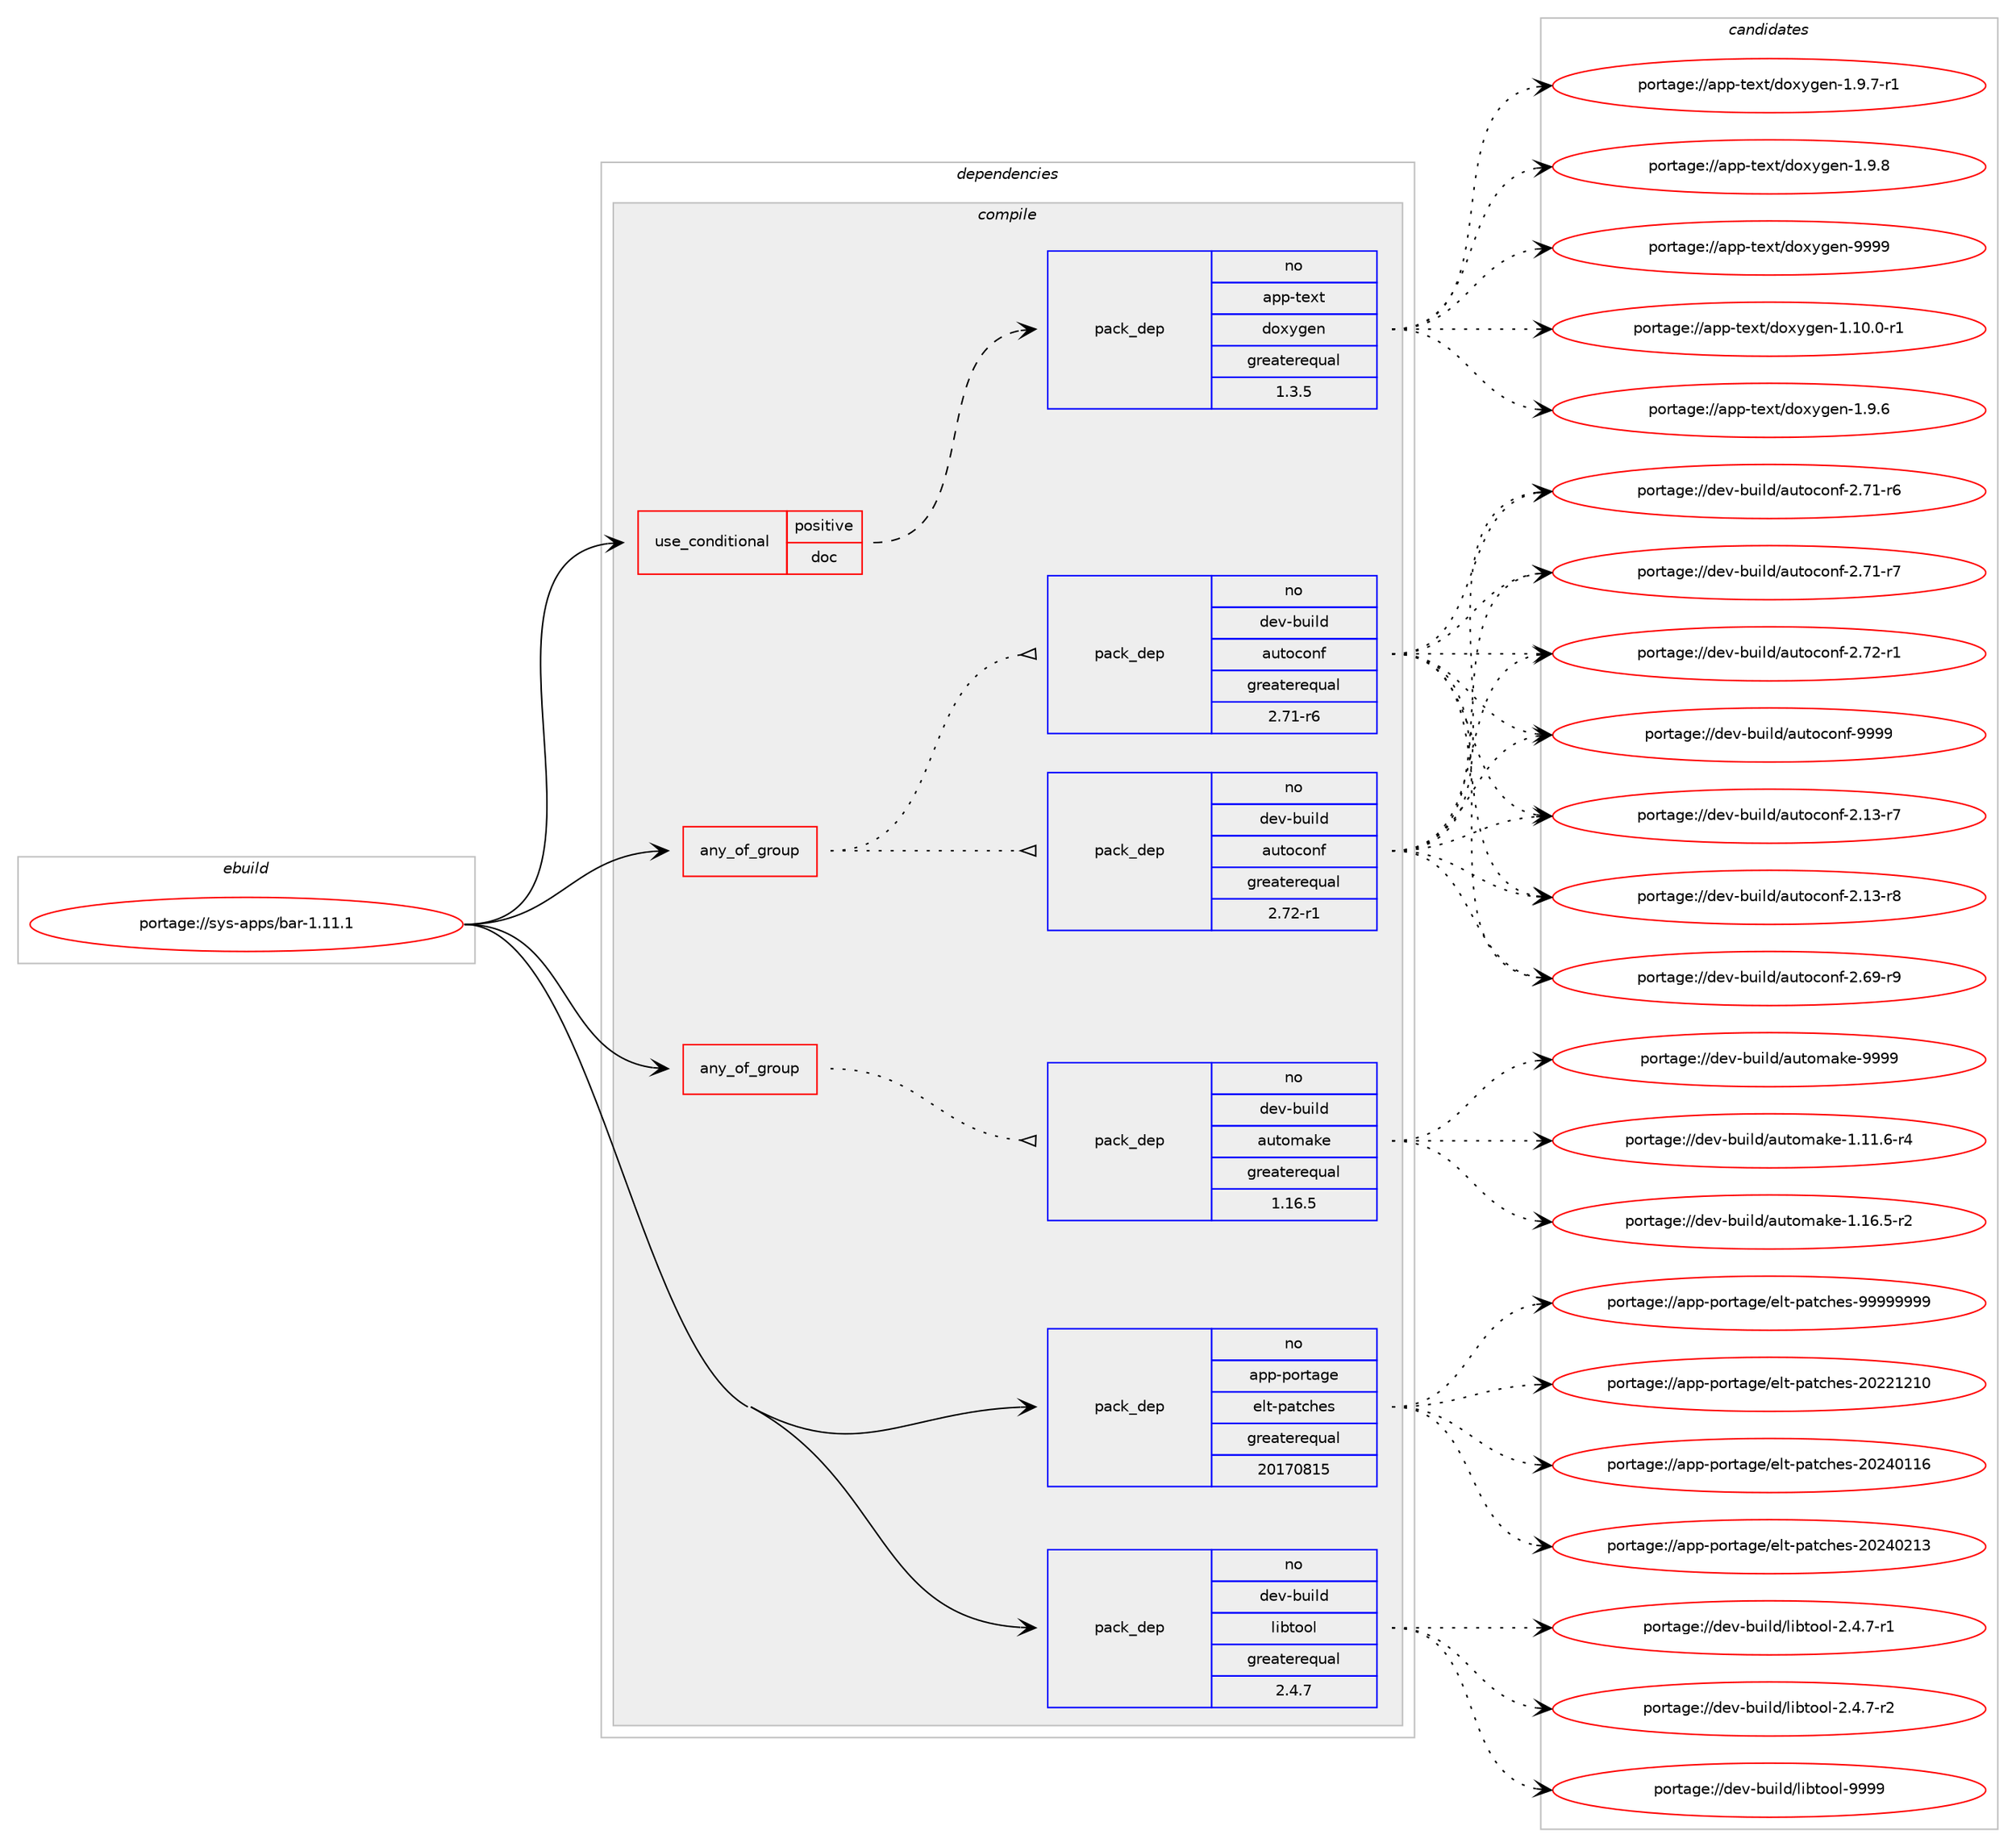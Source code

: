 digraph prolog {

# *************
# Graph options
# *************

newrank=true;
concentrate=true;
compound=true;
graph [rankdir=LR,fontname=Helvetica,fontsize=10,ranksep=1.5];#, ranksep=2.5, nodesep=0.2];
edge  [arrowhead=vee];
node  [fontname=Helvetica,fontsize=10];

# **********
# The ebuild
# **********

subgraph cluster_leftcol {
color=gray;
rank=same;
label=<<i>ebuild</i>>;
id [label="portage://sys-apps/bar-1.11.1", color=red, width=4, href="../sys-apps/bar-1.11.1.svg"];
}

# ****************
# The dependencies
# ****************

subgraph cluster_midcol {
color=gray;
label=<<i>dependencies</i>>;
subgraph cluster_compile {
fillcolor="#eeeeee";
style=filled;
label=<<i>compile</i>>;
subgraph any180 {
dependency17673 [label=<<TABLE BORDER="0" CELLBORDER="1" CELLSPACING="0" CELLPADDING="4"><TR><TD CELLPADDING="10">any_of_group</TD></TR></TABLE>>, shape=none, color=red];subgraph pack5445 {
dependency17674 [label=<<TABLE BORDER="0" CELLBORDER="1" CELLSPACING="0" CELLPADDING="4" WIDTH="220"><TR><TD ROWSPAN="6" CELLPADDING="30">pack_dep</TD></TR><TR><TD WIDTH="110">no</TD></TR><TR><TD>dev-build</TD></TR><TR><TD>autoconf</TD></TR><TR><TD>greaterequal</TD></TR><TR><TD>2.72-r1</TD></TR></TABLE>>, shape=none, color=blue];
}
dependency17673:e -> dependency17674:w [weight=20,style="dotted",arrowhead="oinv"];
subgraph pack5446 {
dependency17675 [label=<<TABLE BORDER="0" CELLBORDER="1" CELLSPACING="0" CELLPADDING="4" WIDTH="220"><TR><TD ROWSPAN="6" CELLPADDING="30">pack_dep</TD></TR><TR><TD WIDTH="110">no</TD></TR><TR><TD>dev-build</TD></TR><TR><TD>autoconf</TD></TR><TR><TD>greaterequal</TD></TR><TR><TD>2.71-r6</TD></TR></TABLE>>, shape=none, color=blue];
}
dependency17673:e -> dependency17675:w [weight=20,style="dotted",arrowhead="oinv"];
}
id:e -> dependency17673:w [weight=20,style="solid",arrowhead="vee"];
subgraph any181 {
dependency17676 [label=<<TABLE BORDER="0" CELLBORDER="1" CELLSPACING="0" CELLPADDING="4"><TR><TD CELLPADDING="10">any_of_group</TD></TR></TABLE>>, shape=none, color=red];subgraph pack5447 {
dependency17677 [label=<<TABLE BORDER="0" CELLBORDER="1" CELLSPACING="0" CELLPADDING="4" WIDTH="220"><TR><TD ROWSPAN="6" CELLPADDING="30">pack_dep</TD></TR><TR><TD WIDTH="110">no</TD></TR><TR><TD>dev-build</TD></TR><TR><TD>automake</TD></TR><TR><TD>greaterequal</TD></TR><TR><TD>1.16.5</TD></TR></TABLE>>, shape=none, color=blue];
}
dependency17676:e -> dependency17677:w [weight=20,style="dotted",arrowhead="oinv"];
}
id:e -> dependency17676:w [weight=20,style="solid",arrowhead="vee"];
subgraph cond12045 {
dependency17678 [label=<<TABLE BORDER="0" CELLBORDER="1" CELLSPACING="0" CELLPADDING="4"><TR><TD ROWSPAN="3" CELLPADDING="10">use_conditional</TD></TR><TR><TD>positive</TD></TR><TR><TD>doc</TD></TR></TABLE>>, shape=none, color=red];
subgraph pack5448 {
dependency17679 [label=<<TABLE BORDER="0" CELLBORDER="1" CELLSPACING="0" CELLPADDING="4" WIDTH="220"><TR><TD ROWSPAN="6" CELLPADDING="30">pack_dep</TD></TR><TR><TD WIDTH="110">no</TD></TR><TR><TD>app-text</TD></TR><TR><TD>doxygen</TD></TR><TR><TD>greaterequal</TD></TR><TR><TD>1.3.5</TD></TR></TABLE>>, shape=none, color=blue];
}
dependency17678:e -> dependency17679:w [weight=20,style="dashed",arrowhead="vee"];
}
id:e -> dependency17678:w [weight=20,style="solid",arrowhead="vee"];
subgraph pack5449 {
dependency17680 [label=<<TABLE BORDER="0" CELLBORDER="1" CELLSPACING="0" CELLPADDING="4" WIDTH="220"><TR><TD ROWSPAN="6" CELLPADDING="30">pack_dep</TD></TR><TR><TD WIDTH="110">no</TD></TR><TR><TD>app-portage</TD></TR><TR><TD>elt-patches</TD></TR><TR><TD>greaterequal</TD></TR><TR><TD>20170815</TD></TR></TABLE>>, shape=none, color=blue];
}
id:e -> dependency17680:w [weight=20,style="solid",arrowhead="vee"];
subgraph pack5450 {
dependency17681 [label=<<TABLE BORDER="0" CELLBORDER="1" CELLSPACING="0" CELLPADDING="4" WIDTH="220"><TR><TD ROWSPAN="6" CELLPADDING="30">pack_dep</TD></TR><TR><TD WIDTH="110">no</TD></TR><TR><TD>dev-build</TD></TR><TR><TD>libtool</TD></TR><TR><TD>greaterequal</TD></TR><TR><TD>2.4.7</TD></TR></TABLE>>, shape=none, color=blue];
}
id:e -> dependency17681:w [weight=20,style="solid",arrowhead="vee"];
# *** BEGIN UNKNOWN DEPENDENCY TYPE (TODO) ***
# id -> package_dependency(portage://sys-apps/bar-1.11.1,install,no,sys-devel,gnuconfig,none,[,,],[],[])
# *** END UNKNOWN DEPENDENCY TYPE (TODO) ***

}
subgraph cluster_compileandrun {
fillcolor="#eeeeee";
style=filled;
label=<<i>compile and run</i>>;
}
subgraph cluster_run {
fillcolor="#eeeeee";
style=filled;
label=<<i>run</i>>;
}
}

# **************
# The candidates
# **************

subgraph cluster_choices {
rank=same;
color=gray;
label=<<i>candidates</i>>;

subgraph choice5445 {
color=black;
nodesep=1;
choice100101118459811710510810047971171161119911111010245504649514511455 [label="portage://dev-build/autoconf-2.13-r7", color=red, width=4,href="../dev-build/autoconf-2.13-r7.svg"];
choice100101118459811710510810047971171161119911111010245504649514511456 [label="portage://dev-build/autoconf-2.13-r8", color=red, width=4,href="../dev-build/autoconf-2.13-r8.svg"];
choice100101118459811710510810047971171161119911111010245504654574511457 [label="portage://dev-build/autoconf-2.69-r9", color=red, width=4,href="../dev-build/autoconf-2.69-r9.svg"];
choice100101118459811710510810047971171161119911111010245504655494511454 [label="portage://dev-build/autoconf-2.71-r6", color=red, width=4,href="../dev-build/autoconf-2.71-r6.svg"];
choice100101118459811710510810047971171161119911111010245504655494511455 [label="portage://dev-build/autoconf-2.71-r7", color=red, width=4,href="../dev-build/autoconf-2.71-r7.svg"];
choice100101118459811710510810047971171161119911111010245504655504511449 [label="portage://dev-build/autoconf-2.72-r1", color=red, width=4,href="../dev-build/autoconf-2.72-r1.svg"];
choice10010111845981171051081004797117116111991111101024557575757 [label="portage://dev-build/autoconf-9999", color=red, width=4,href="../dev-build/autoconf-9999.svg"];
dependency17674:e -> choice100101118459811710510810047971171161119911111010245504649514511455:w [style=dotted,weight="100"];
dependency17674:e -> choice100101118459811710510810047971171161119911111010245504649514511456:w [style=dotted,weight="100"];
dependency17674:e -> choice100101118459811710510810047971171161119911111010245504654574511457:w [style=dotted,weight="100"];
dependency17674:e -> choice100101118459811710510810047971171161119911111010245504655494511454:w [style=dotted,weight="100"];
dependency17674:e -> choice100101118459811710510810047971171161119911111010245504655494511455:w [style=dotted,weight="100"];
dependency17674:e -> choice100101118459811710510810047971171161119911111010245504655504511449:w [style=dotted,weight="100"];
dependency17674:e -> choice10010111845981171051081004797117116111991111101024557575757:w [style=dotted,weight="100"];
}
subgraph choice5446 {
color=black;
nodesep=1;
choice100101118459811710510810047971171161119911111010245504649514511455 [label="portage://dev-build/autoconf-2.13-r7", color=red, width=4,href="../dev-build/autoconf-2.13-r7.svg"];
choice100101118459811710510810047971171161119911111010245504649514511456 [label="portage://dev-build/autoconf-2.13-r8", color=red, width=4,href="../dev-build/autoconf-2.13-r8.svg"];
choice100101118459811710510810047971171161119911111010245504654574511457 [label="portage://dev-build/autoconf-2.69-r9", color=red, width=4,href="../dev-build/autoconf-2.69-r9.svg"];
choice100101118459811710510810047971171161119911111010245504655494511454 [label="portage://dev-build/autoconf-2.71-r6", color=red, width=4,href="../dev-build/autoconf-2.71-r6.svg"];
choice100101118459811710510810047971171161119911111010245504655494511455 [label="portage://dev-build/autoconf-2.71-r7", color=red, width=4,href="../dev-build/autoconf-2.71-r7.svg"];
choice100101118459811710510810047971171161119911111010245504655504511449 [label="portage://dev-build/autoconf-2.72-r1", color=red, width=4,href="../dev-build/autoconf-2.72-r1.svg"];
choice10010111845981171051081004797117116111991111101024557575757 [label="portage://dev-build/autoconf-9999", color=red, width=4,href="../dev-build/autoconf-9999.svg"];
dependency17675:e -> choice100101118459811710510810047971171161119911111010245504649514511455:w [style=dotted,weight="100"];
dependency17675:e -> choice100101118459811710510810047971171161119911111010245504649514511456:w [style=dotted,weight="100"];
dependency17675:e -> choice100101118459811710510810047971171161119911111010245504654574511457:w [style=dotted,weight="100"];
dependency17675:e -> choice100101118459811710510810047971171161119911111010245504655494511454:w [style=dotted,weight="100"];
dependency17675:e -> choice100101118459811710510810047971171161119911111010245504655494511455:w [style=dotted,weight="100"];
dependency17675:e -> choice100101118459811710510810047971171161119911111010245504655504511449:w [style=dotted,weight="100"];
dependency17675:e -> choice10010111845981171051081004797117116111991111101024557575757:w [style=dotted,weight="100"];
}
subgraph choice5447 {
color=black;
nodesep=1;
choice1001011184598117105108100479711711611110997107101454946494946544511452 [label="portage://dev-build/automake-1.11.6-r4", color=red, width=4,href="../dev-build/automake-1.11.6-r4.svg"];
choice1001011184598117105108100479711711611110997107101454946495446534511450 [label="portage://dev-build/automake-1.16.5-r2", color=red, width=4,href="../dev-build/automake-1.16.5-r2.svg"];
choice10010111845981171051081004797117116111109971071014557575757 [label="portage://dev-build/automake-9999", color=red, width=4,href="../dev-build/automake-9999.svg"];
dependency17677:e -> choice1001011184598117105108100479711711611110997107101454946494946544511452:w [style=dotted,weight="100"];
dependency17677:e -> choice1001011184598117105108100479711711611110997107101454946495446534511450:w [style=dotted,weight="100"];
dependency17677:e -> choice10010111845981171051081004797117116111109971071014557575757:w [style=dotted,weight="100"];
}
subgraph choice5448 {
color=black;
nodesep=1;
choice971121124511610112011647100111120121103101110454946494846484511449 [label="portage://app-text/doxygen-1.10.0-r1", color=red, width=4,href="../app-text/doxygen-1.10.0-r1.svg"];
choice971121124511610112011647100111120121103101110454946574654 [label="portage://app-text/doxygen-1.9.6", color=red, width=4,href="../app-text/doxygen-1.9.6.svg"];
choice9711211245116101120116471001111201211031011104549465746554511449 [label="portage://app-text/doxygen-1.9.7-r1", color=red, width=4,href="../app-text/doxygen-1.9.7-r1.svg"];
choice971121124511610112011647100111120121103101110454946574656 [label="portage://app-text/doxygen-1.9.8", color=red, width=4,href="../app-text/doxygen-1.9.8.svg"];
choice9711211245116101120116471001111201211031011104557575757 [label="portage://app-text/doxygen-9999", color=red, width=4,href="../app-text/doxygen-9999.svg"];
dependency17679:e -> choice971121124511610112011647100111120121103101110454946494846484511449:w [style=dotted,weight="100"];
dependency17679:e -> choice971121124511610112011647100111120121103101110454946574654:w [style=dotted,weight="100"];
dependency17679:e -> choice9711211245116101120116471001111201211031011104549465746554511449:w [style=dotted,weight="100"];
dependency17679:e -> choice971121124511610112011647100111120121103101110454946574656:w [style=dotted,weight="100"];
dependency17679:e -> choice9711211245116101120116471001111201211031011104557575757:w [style=dotted,weight="100"];
}
subgraph choice5449 {
color=black;
nodesep=1;
choice97112112451121111141169710310147101108116451129711699104101115455048505049504948 [label="portage://app-portage/elt-patches-20221210", color=red, width=4,href="../app-portage/elt-patches-20221210.svg"];
choice97112112451121111141169710310147101108116451129711699104101115455048505248494954 [label="portage://app-portage/elt-patches-20240116", color=red, width=4,href="../app-portage/elt-patches-20240116.svg"];
choice97112112451121111141169710310147101108116451129711699104101115455048505248504951 [label="portage://app-portage/elt-patches-20240213", color=red, width=4,href="../app-portage/elt-patches-20240213.svg"];
choice97112112451121111141169710310147101108116451129711699104101115455757575757575757 [label="portage://app-portage/elt-patches-99999999", color=red, width=4,href="../app-portage/elt-patches-99999999.svg"];
dependency17680:e -> choice97112112451121111141169710310147101108116451129711699104101115455048505049504948:w [style=dotted,weight="100"];
dependency17680:e -> choice97112112451121111141169710310147101108116451129711699104101115455048505248494954:w [style=dotted,weight="100"];
dependency17680:e -> choice97112112451121111141169710310147101108116451129711699104101115455048505248504951:w [style=dotted,weight="100"];
dependency17680:e -> choice97112112451121111141169710310147101108116451129711699104101115455757575757575757:w [style=dotted,weight="100"];
}
subgraph choice5450 {
color=black;
nodesep=1;
choice100101118459811710510810047108105981161111111084550465246554511449 [label="portage://dev-build/libtool-2.4.7-r1", color=red, width=4,href="../dev-build/libtool-2.4.7-r1.svg"];
choice100101118459811710510810047108105981161111111084550465246554511450 [label="portage://dev-build/libtool-2.4.7-r2", color=red, width=4,href="../dev-build/libtool-2.4.7-r2.svg"];
choice100101118459811710510810047108105981161111111084557575757 [label="portage://dev-build/libtool-9999", color=red, width=4,href="../dev-build/libtool-9999.svg"];
dependency17681:e -> choice100101118459811710510810047108105981161111111084550465246554511449:w [style=dotted,weight="100"];
dependency17681:e -> choice100101118459811710510810047108105981161111111084550465246554511450:w [style=dotted,weight="100"];
dependency17681:e -> choice100101118459811710510810047108105981161111111084557575757:w [style=dotted,weight="100"];
}
}

}
